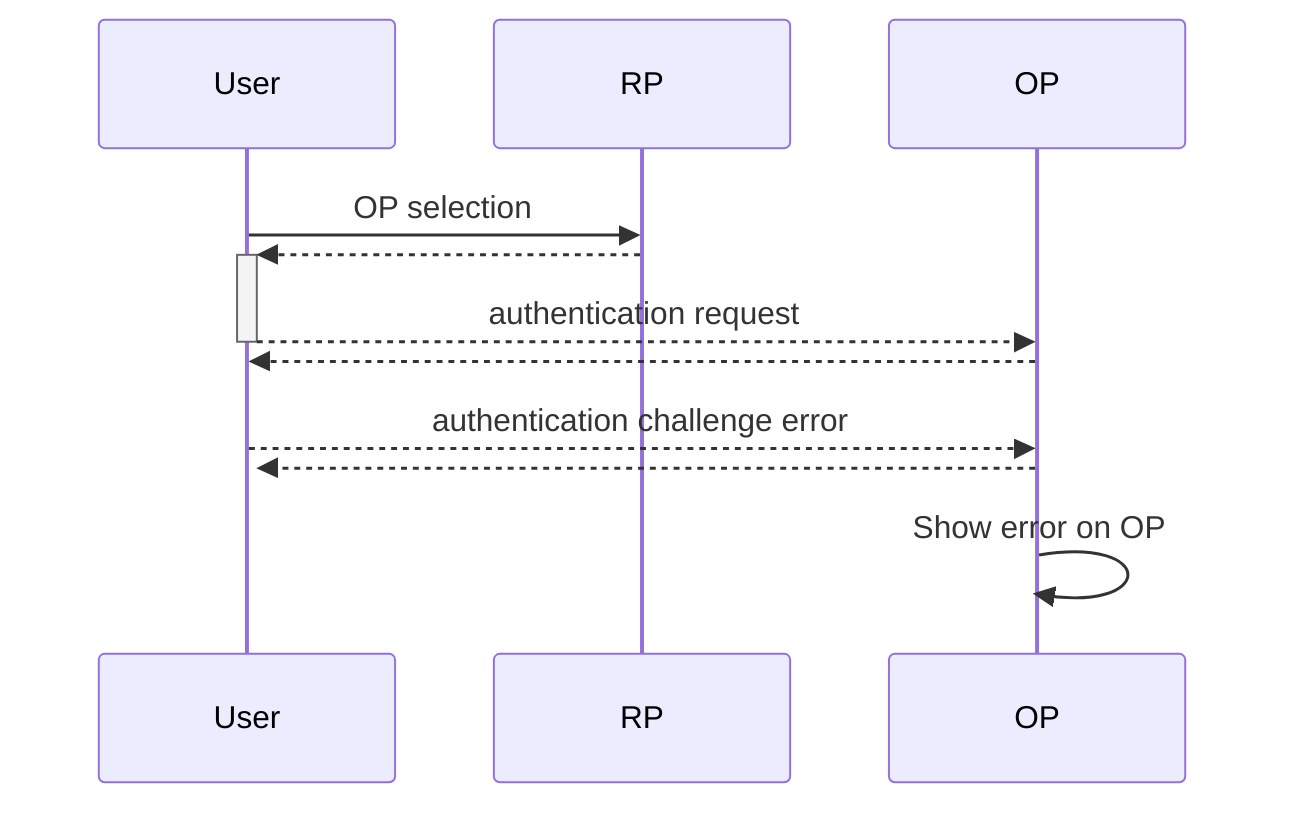 sequenceDiagram
    participant User
    participant RP
    participant OP
    User->>RP: OP selection
    RP-->>+User: 
    User-->>-OP: authentication request
    OP-->>User: 
    User-->>OP: authentication challenge error
    OP-->>+User: 
    OP->>OP: Show error on OP